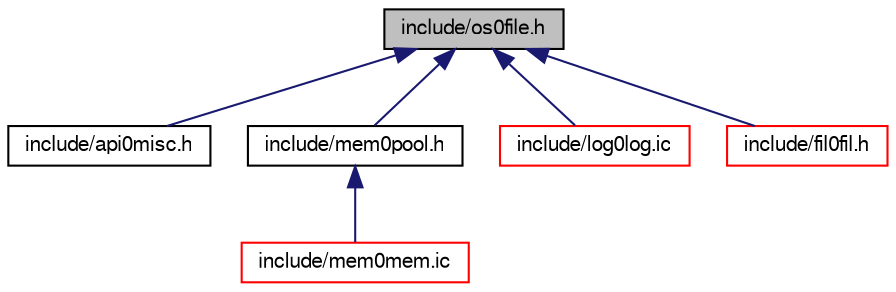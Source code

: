 digraph "include/os0file.h"
{
  bgcolor="transparent";
  edge [fontname="FreeSans",fontsize="10",labelfontname="FreeSans",labelfontsize="10"];
  node [fontname="FreeSans",fontsize="10",shape=record];
  Node1 [label="include/os0file.h",height=0.2,width=0.4,color="black", fillcolor="grey75", style="filled" fontcolor="black"];
  Node1 -> Node2 [dir="back",color="midnightblue",fontsize="10",style="solid",fontname="FreeSans"];
  Node2 [label="include/api0misc.h",height=0.2,width=0.4,color="black",URL="$api0misc_8h.html"];
  Node1 -> Node3 [dir="back",color="midnightblue",fontsize="10",style="solid",fontname="FreeSans"];
  Node3 [label="include/mem0pool.h",height=0.2,width=0.4,color="black",URL="$mem0pool_8h.html"];
  Node3 -> Node4 [dir="back",color="midnightblue",fontsize="10",style="solid",fontname="FreeSans"];
  Node4 [label="include/mem0mem.ic",height=0.2,width=0.4,color="red",URL="$mem0mem_8ic.html"];
  Node1 -> Node5 [dir="back",color="midnightblue",fontsize="10",style="solid",fontname="FreeSans"];
  Node5 [label="include/log0log.ic",height=0.2,width=0.4,color="red",URL="$log0log_8ic.html"];
  Node1 -> Node6 [dir="back",color="midnightblue",fontsize="10",style="solid",fontname="FreeSans"];
  Node6 [label="include/fil0fil.h",height=0.2,width=0.4,color="red",URL="$fil0fil_8h.html"];
}
